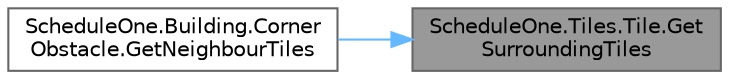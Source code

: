 digraph "ScheduleOne.Tiles.Tile.GetSurroundingTiles"
{
 // LATEX_PDF_SIZE
  bgcolor="transparent";
  edge [fontname=Helvetica,fontsize=10,labelfontname=Helvetica,labelfontsize=10];
  node [fontname=Helvetica,fontsize=10,shape=box,height=0.2,width=0.4];
  rankdir="RL";
  Node1 [id="Node000001",label="ScheduleOne.Tiles.Tile.Get\lSurroundingTiles",height=0.2,width=0.4,color="gray40", fillcolor="grey60", style="filled", fontcolor="black",tooltip=" "];
  Node1 -> Node2 [id="edge1_Node000001_Node000002",dir="back",color="steelblue1",style="solid",tooltip=" "];
  Node2 [id="Node000002",label="ScheduleOne.Building.Corner\lObstacle.GetNeighbourTiles",height=0.2,width=0.4,color="grey40", fillcolor="white", style="filled",URL="$class_schedule_one_1_1_building_1_1_corner_obstacle.html#ad40145d51a2b2a9782cd601df9003fcf",tooltip=" "];
}
